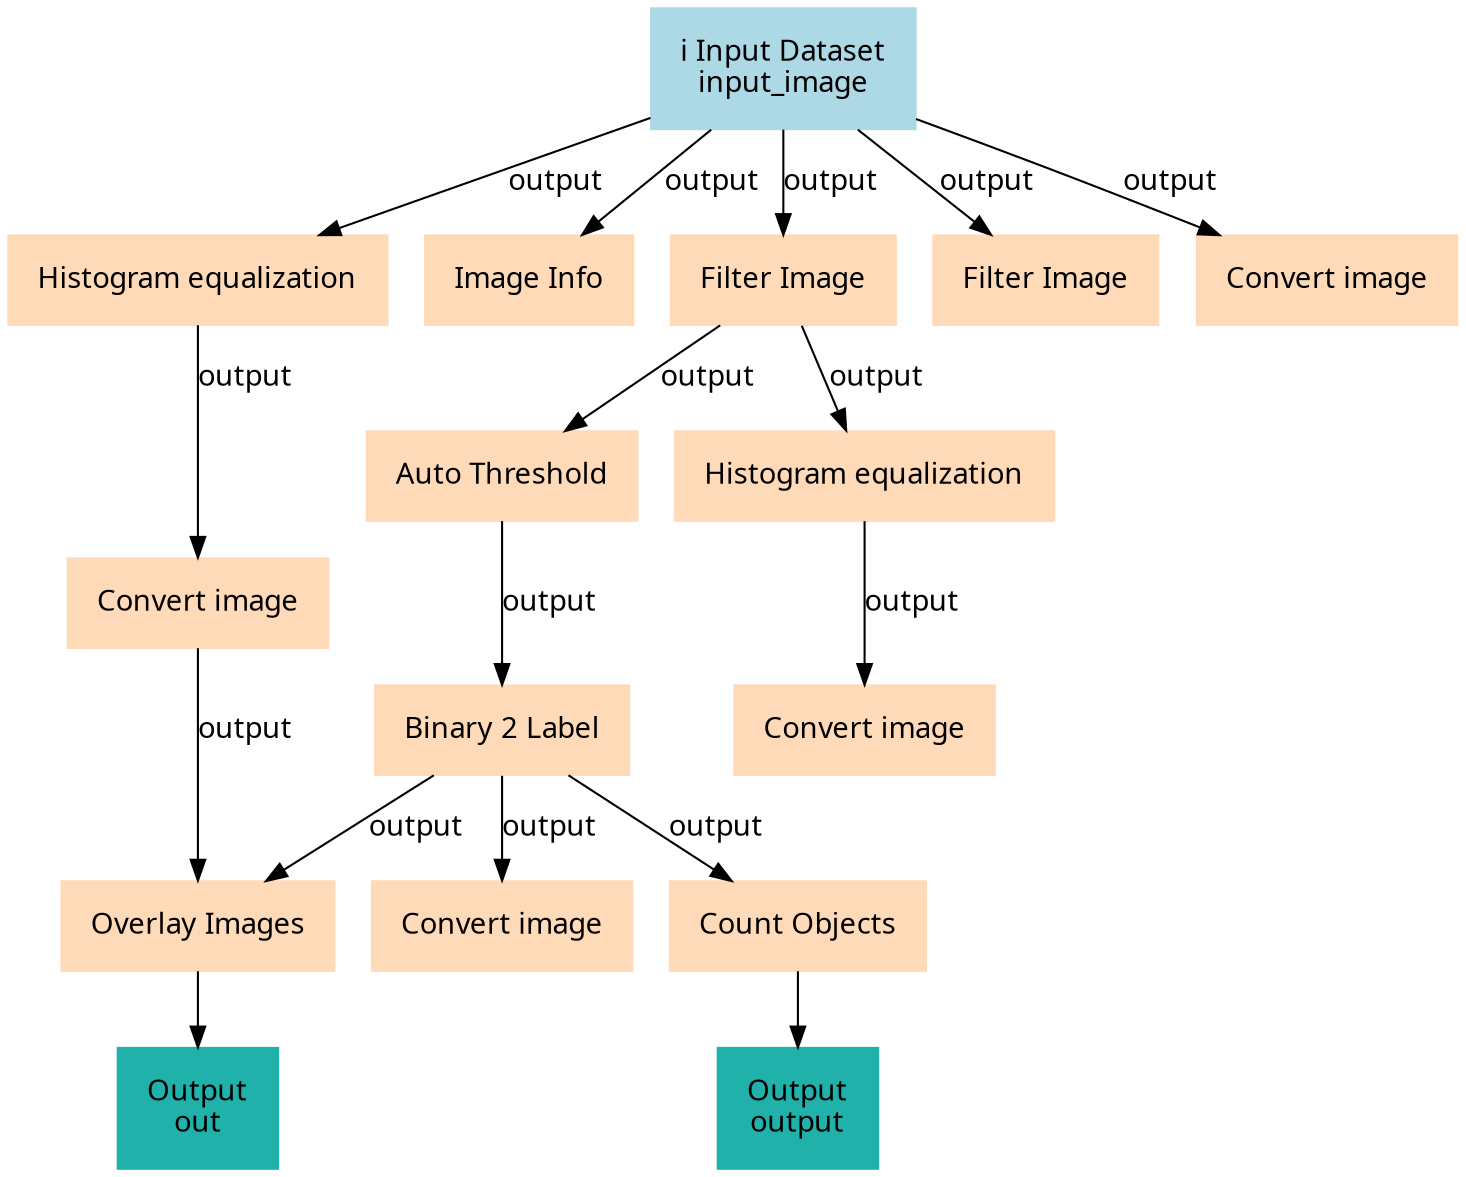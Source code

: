 digraph main {
  node [fontname="Atkinson Hyperlegible", shape=box, color=white,style=filled,color=peachpuff,margin="0.2,0.2"];
  edge [fontname="Atkinson Hyperlegible"];
  0[color=lightblue,label="ℹ️ Input Dataset\ninput_image"]
  1[label="Histogram equalization"]
  0 -> 1 [label="output"]
  2[label="Image Info"]
  0 -> 2 [label="output"]
  3[label="Filter Image"]
  0 -> 3 [label="output"]
  4[label="Filter Image"]
  0 -> 4 [label="output"]
  5[label="Convert image"]
  0 -> 5 [label="output"]
  6[label="Convert image"]
  1 -> 6 [label="output"]
  7[label="Auto Threshold"]
  3 -> 7 [label="output"]
  8[label="Histogram equalization"]
  3 -> 8 [label="output"]
  9[label="Binary 2 Label"]
  7 -> 9 [label="output"]
  10[label="Convert image"]
  8 -> 10 [label="output"]
  11[label="Overlay Images"]
  6 -> 11 [label="output"]
  9 -> 11 [label="output"]
  k85029ccbebb34a919ba3d1daefd13efc[color=lightseagreen,label="Output\nout"]
  11 -> k85029ccbebb34a919ba3d1daefd13efc
  12[label="Convert image"]
  9 -> 12 [label="output"]
  13[label="Count Objects"]
  9 -> 13 [label="output"]
  k1446f4bfb031405a84f088acc1a5c8a3[color=lightseagreen,label="Output\noutput"]
  13 -> k1446f4bfb031405a84f088acc1a5c8a3
}